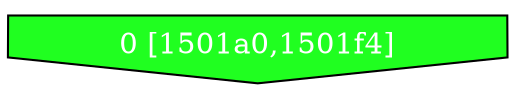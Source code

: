 diGraph libnss3{
	libnss3_0  [style=filled fillcolor="#20FF20" fontcolor="#ffffff" shape=invhouse label="0 [1501a0,1501f4]"]


}